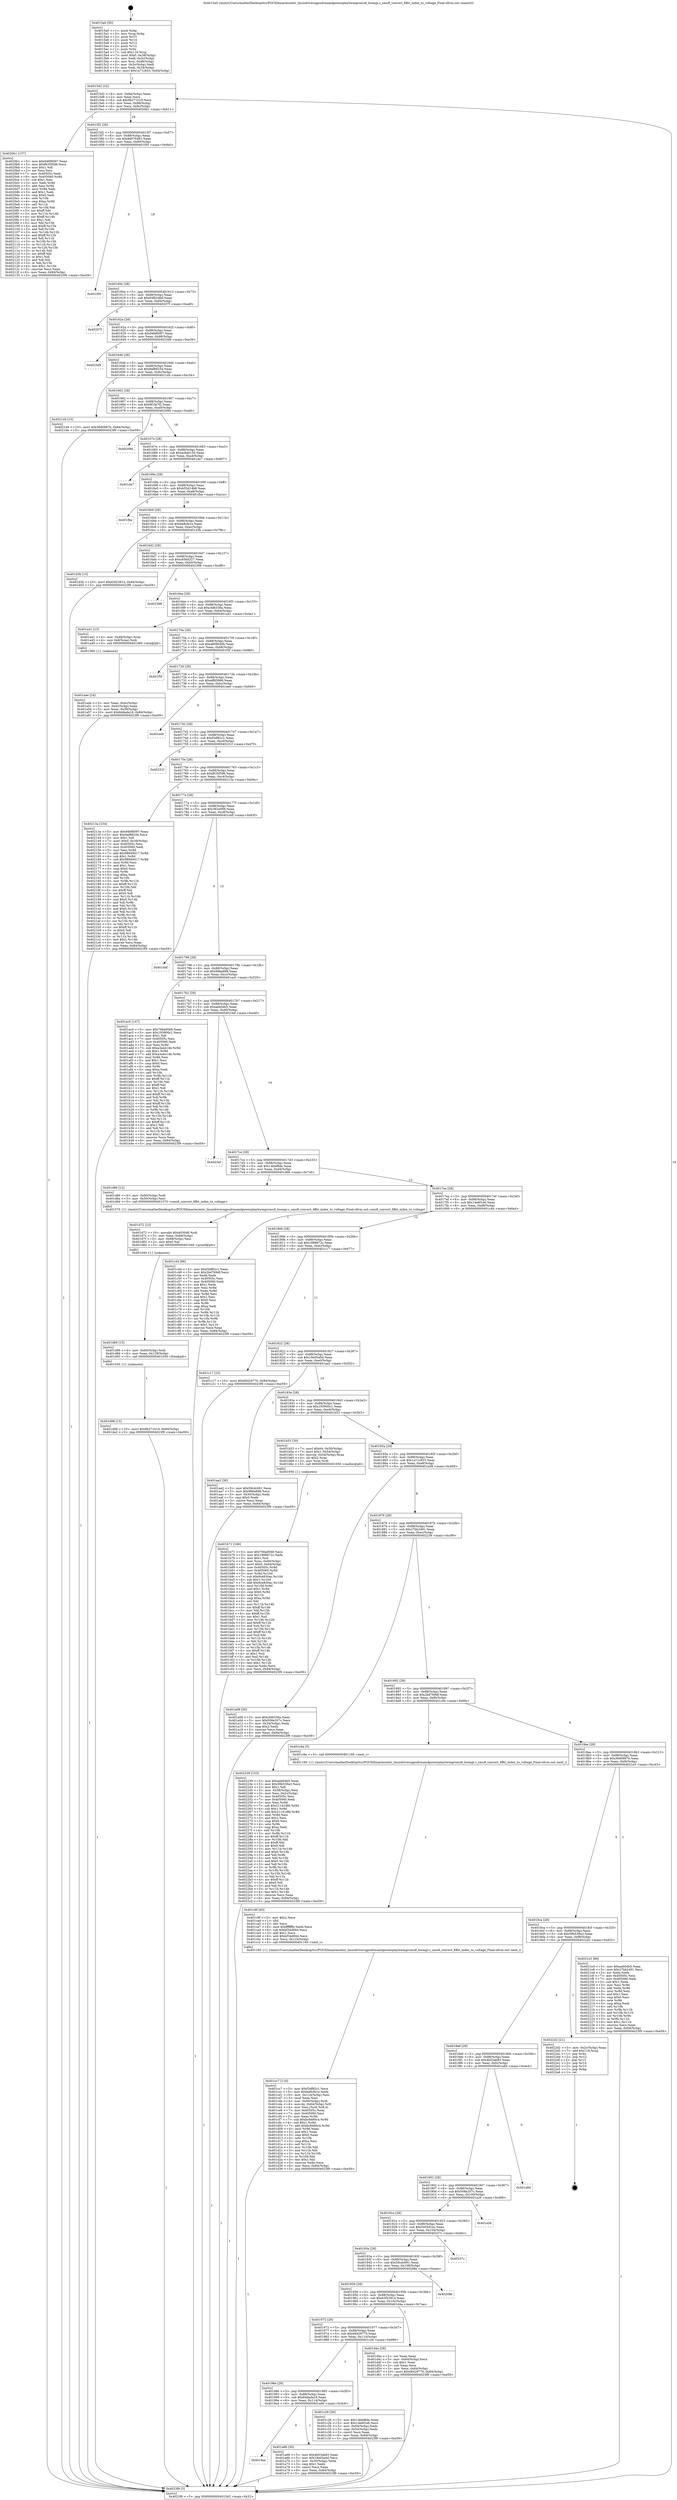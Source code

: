 digraph "0x4015a0" {
  label = "0x4015a0 (/mnt/c/Users/mathe/Desktop/tcc/POCII/binaries/extr_linuxdriversgpudrmamdpowerplayhwmgrsmu8_hwmgr.c_smu8_convert_8Bit_index_to_voltage_Final-ollvm.out::main(0))"
  labelloc = "t"
  node[shape=record]

  Entry [label="",width=0.3,height=0.3,shape=circle,fillcolor=black,style=filled]
  "0x4015d2" [label="{
     0x4015d2 [32]\l
     | [instrs]\l
     &nbsp;&nbsp;0x4015d2 \<+6\>: mov -0x84(%rbp),%eax\l
     &nbsp;&nbsp;0x4015d8 \<+2\>: mov %eax,%ecx\l
     &nbsp;&nbsp;0x4015da \<+6\>: sub $0x8b271b19,%ecx\l
     &nbsp;&nbsp;0x4015e0 \<+6\>: mov %eax,-0x88(%rbp)\l
     &nbsp;&nbsp;0x4015e6 \<+6\>: mov %ecx,-0x8c(%rbp)\l
     &nbsp;&nbsp;0x4015ec \<+6\>: je 00000000004020b1 \<main+0xb11\>\l
  }"]
  "0x4020b1" [label="{
     0x4020b1 [137]\l
     | [instrs]\l
     &nbsp;&nbsp;0x4020b1 \<+5\>: mov $0x946f6097,%eax\l
     &nbsp;&nbsp;0x4020b6 \<+5\>: mov $0xf635f596,%ecx\l
     &nbsp;&nbsp;0x4020bb \<+2\>: mov $0x1,%dl\l
     &nbsp;&nbsp;0x4020bd \<+2\>: xor %esi,%esi\l
     &nbsp;&nbsp;0x4020bf \<+7\>: mov 0x40505c,%edi\l
     &nbsp;&nbsp;0x4020c6 \<+8\>: mov 0x405060,%r8d\l
     &nbsp;&nbsp;0x4020ce \<+3\>: sub $0x1,%esi\l
     &nbsp;&nbsp;0x4020d1 \<+3\>: mov %edi,%r9d\l
     &nbsp;&nbsp;0x4020d4 \<+3\>: add %esi,%r9d\l
     &nbsp;&nbsp;0x4020d7 \<+4\>: imul %r9d,%edi\l
     &nbsp;&nbsp;0x4020db \<+3\>: and $0x1,%edi\l
     &nbsp;&nbsp;0x4020de \<+3\>: cmp $0x0,%edi\l
     &nbsp;&nbsp;0x4020e1 \<+4\>: sete %r10b\l
     &nbsp;&nbsp;0x4020e5 \<+4\>: cmp $0xa,%r8d\l
     &nbsp;&nbsp;0x4020e9 \<+4\>: setl %r11b\l
     &nbsp;&nbsp;0x4020ed \<+3\>: mov %r10b,%bl\l
     &nbsp;&nbsp;0x4020f0 \<+3\>: xor $0xff,%bl\l
     &nbsp;&nbsp;0x4020f3 \<+3\>: mov %r11b,%r14b\l
     &nbsp;&nbsp;0x4020f6 \<+4\>: xor $0xff,%r14b\l
     &nbsp;&nbsp;0x4020fa \<+3\>: xor $0x1,%dl\l
     &nbsp;&nbsp;0x4020fd \<+3\>: mov %bl,%r15b\l
     &nbsp;&nbsp;0x402100 \<+4\>: and $0xff,%r15b\l
     &nbsp;&nbsp;0x402104 \<+3\>: and %dl,%r10b\l
     &nbsp;&nbsp;0x402107 \<+3\>: mov %r14b,%r12b\l
     &nbsp;&nbsp;0x40210a \<+4\>: and $0xff,%r12b\l
     &nbsp;&nbsp;0x40210e \<+3\>: and %dl,%r11b\l
     &nbsp;&nbsp;0x402111 \<+3\>: or %r10b,%r15b\l
     &nbsp;&nbsp;0x402114 \<+3\>: or %r11b,%r12b\l
     &nbsp;&nbsp;0x402117 \<+3\>: xor %r12b,%r15b\l
     &nbsp;&nbsp;0x40211a \<+3\>: or %r14b,%bl\l
     &nbsp;&nbsp;0x40211d \<+3\>: xor $0xff,%bl\l
     &nbsp;&nbsp;0x402120 \<+3\>: or $0x1,%dl\l
     &nbsp;&nbsp;0x402123 \<+2\>: and %dl,%bl\l
     &nbsp;&nbsp;0x402125 \<+3\>: or %bl,%r15b\l
     &nbsp;&nbsp;0x402128 \<+4\>: test $0x1,%r15b\l
     &nbsp;&nbsp;0x40212c \<+3\>: cmovne %ecx,%eax\l
     &nbsp;&nbsp;0x40212f \<+6\>: mov %eax,-0x84(%rbp)\l
     &nbsp;&nbsp;0x402135 \<+5\>: jmp 00000000004023f9 \<main+0xe59\>\l
  }"]
  "0x4015f2" [label="{
     0x4015f2 [28]\l
     | [instrs]\l
     &nbsp;&nbsp;0x4015f2 \<+5\>: jmp 00000000004015f7 \<main+0x57\>\l
     &nbsp;&nbsp;0x4015f7 \<+6\>: mov -0x88(%rbp),%eax\l
     &nbsp;&nbsp;0x4015fd \<+5\>: sub $0x8d076481,%eax\l
     &nbsp;&nbsp;0x401602 \<+6\>: mov %eax,-0x90(%rbp)\l
     &nbsp;&nbsp;0x401608 \<+6\>: je 0000000000401f50 \<main+0x9b0\>\l
  }"]
  Exit [label="",width=0.3,height=0.3,shape=circle,fillcolor=black,style=filled,peripheries=2]
  "0x401f50" [label="{
     0x401f50\l
  }", style=dashed]
  "0x40160e" [label="{
     0x40160e [28]\l
     | [instrs]\l
     &nbsp;&nbsp;0x40160e \<+5\>: jmp 0000000000401613 \<main+0x73\>\l
     &nbsp;&nbsp;0x401613 \<+6\>: mov -0x88(%rbp),%eax\l
     &nbsp;&nbsp;0x401619 \<+5\>: sub $0x93fb2db8,%eax\l
     &nbsp;&nbsp;0x40161e \<+6\>: mov %eax,-0x94(%rbp)\l
     &nbsp;&nbsp;0x401624 \<+6\>: je 000000000040207f \<main+0xadf\>\l
  }"]
  "0x401d98" [label="{
     0x401d98 [15]\l
     | [instrs]\l
     &nbsp;&nbsp;0x401d98 \<+10\>: movl $0x8b271b19,-0x84(%rbp)\l
     &nbsp;&nbsp;0x401da2 \<+5\>: jmp 00000000004023f9 \<main+0xe59\>\l
  }"]
  "0x40207f" [label="{
     0x40207f\l
  }", style=dashed]
  "0x40162a" [label="{
     0x40162a [28]\l
     | [instrs]\l
     &nbsp;&nbsp;0x40162a \<+5\>: jmp 000000000040162f \<main+0x8f\>\l
     &nbsp;&nbsp;0x40162f \<+6\>: mov -0x88(%rbp),%eax\l
     &nbsp;&nbsp;0x401635 \<+5\>: sub $0x946f6097,%eax\l
     &nbsp;&nbsp;0x40163a \<+6\>: mov %eax,-0x98(%rbp)\l
     &nbsp;&nbsp;0x401640 \<+6\>: je 00000000004023d9 \<main+0xe39\>\l
  }"]
  "0x401d89" [label="{
     0x401d89 [15]\l
     | [instrs]\l
     &nbsp;&nbsp;0x401d89 \<+4\>: mov -0x60(%rbp),%rdi\l
     &nbsp;&nbsp;0x401d8d \<+6\>: mov %eax,-0x128(%rbp)\l
     &nbsp;&nbsp;0x401d93 \<+5\>: call 0000000000401030 \<free@plt\>\l
     | [calls]\l
     &nbsp;&nbsp;0x401030 \{1\} (unknown)\l
  }"]
  "0x4023d9" [label="{
     0x4023d9\l
  }", style=dashed]
  "0x401646" [label="{
     0x401646 [28]\l
     | [instrs]\l
     &nbsp;&nbsp;0x401646 \<+5\>: jmp 000000000040164b \<main+0xab\>\l
     &nbsp;&nbsp;0x40164b \<+6\>: mov -0x88(%rbp),%eax\l
     &nbsp;&nbsp;0x401651 \<+5\>: sub $0x9af88234,%eax\l
     &nbsp;&nbsp;0x401656 \<+6\>: mov %eax,-0x9c(%rbp)\l
     &nbsp;&nbsp;0x40165c \<+6\>: je 00000000004021d4 \<main+0xc34\>\l
  }"]
  "0x401d72" [label="{
     0x401d72 [23]\l
     | [instrs]\l
     &nbsp;&nbsp;0x401d72 \<+10\>: movabs $0x4030d6,%rdi\l
     &nbsp;&nbsp;0x401d7c \<+3\>: mov %eax,-0x68(%rbp)\l
     &nbsp;&nbsp;0x401d7f \<+3\>: mov -0x68(%rbp),%esi\l
     &nbsp;&nbsp;0x401d82 \<+2\>: mov $0x0,%al\l
     &nbsp;&nbsp;0x401d84 \<+5\>: call 0000000000401040 \<printf@plt\>\l
     | [calls]\l
     &nbsp;&nbsp;0x401040 \{1\} (unknown)\l
  }"]
  "0x4021d4" [label="{
     0x4021d4 [15]\l
     | [instrs]\l
     &nbsp;&nbsp;0x4021d4 \<+10\>: movl $0x36d0987b,-0x84(%rbp)\l
     &nbsp;&nbsp;0x4021de \<+5\>: jmp 00000000004023f9 \<main+0xe59\>\l
  }"]
  "0x401662" [label="{
     0x401662 [28]\l
     | [instrs]\l
     &nbsp;&nbsp;0x401662 \<+5\>: jmp 0000000000401667 \<main+0xc7\>\l
     &nbsp;&nbsp;0x401667 \<+6\>: mov -0x88(%rbp),%eax\l
     &nbsp;&nbsp;0x40166d \<+5\>: sub $0x9f1fa7f2,%eax\l
     &nbsp;&nbsp;0x401672 \<+6\>: mov %eax,-0xa0(%rbp)\l
     &nbsp;&nbsp;0x401678 \<+6\>: je 000000000040209d \<main+0xafd\>\l
  }"]
  "0x401cc7" [label="{
     0x401cc7 [116]\l
     | [instrs]\l
     &nbsp;&nbsp;0x401cc7 \<+5\>: mov $0xf3df82c1,%ecx\l
     &nbsp;&nbsp;0x401ccc \<+5\>: mov $0xbe8cfe1e,%edx\l
     &nbsp;&nbsp;0x401cd1 \<+6\>: mov -0x124(%rbp),%esi\l
     &nbsp;&nbsp;0x401cd7 \<+3\>: imul %eax,%esi\l
     &nbsp;&nbsp;0x401cda \<+4\>: mov -0x60(%rbp),%rdi\l
     &nbsp;&nbsp;0x401cde \<+4\>: movslq -0x64(%rbp),%r8\l
     &nbsp;&nbsp;0x401ce2 \<+4\>: mov %esi,(%rdi,%r8,4)\l
     &nbsp;&nbsp;0x401ce6 \<+7\>: mov 0x40505c,%eax\l
     &nbsp;&nbsp;0x401ced \<+7\>: mov 0x405060,%esi\l
     &nbsp;&nbsp;0x401cf4 \<+3\>: mov %eax,%r9d\l
     &nbsp;&nbsp;0x401cf7 \<+7\>: sub $0xbc8480c4,%r9d\l
     &nbsp;&nbsp;0x401cfe \<+4\>: sub $0x1,%r9d\l
     &nbsp;&nbsp;0x401d02 \<+7\>: add $0xbc8480c4,%r9d\l
     &nbsp;&nbsp;0x401d09 \<+4\>: imul %r9d,%eax\l
     &nbsp;&nbsp;0x401d0d \<+3\>: and $0x1,%eax\l
     &nbsp;&nbsp;0x401d10 \<+3\>: cmp $0x0,%eax\l
     &nbsp;&nbsp;0x401d13 \<+4\>: sete %r10b\l
     &nbsp;&nbsp;0x401d17 \<+3\>: cmp $0xa,%esi\l
     &nbsp;&nbsp;0x401d1a \<+4\>: setl %r11b\l
     &nbsp;&nbsp;0x401d1e \<+3\>: mov %r10b,%bl\l
     &nbsp;&nbsp;0x401d21 \<+3\>: and %r11b,%bl\l
     &nbsp;&nbsp;0x401d24 \<+3\>: xor %r11b,%r10b\l
     &nbsp;&nbsp;0x401d27 \<+3\>: or %r10b,%bl\l
     &nbsp;&nbsp;0x401d2a \<+3\>: test $0x1,%bl\l
     &nbsp;&nbsp;0x401d2d \<+3\>: cmovne %edx,%ecx\l
     &nbsp;&nbsp;0x401d30 \<+6\>: mov %ecx,-0x84(%rbp)\l
     &nbsp;&nbsp;0x401d36 \<+5\>: jmp 00000000004023f9 \<main+0xe59\>\l
  }"]
  "0x40209d" [label="{
     0x40209d\l
  }", style=dashed]
  "0x40167e" [label="{
     0x40167e [28]\l
     | [instrs]\l
     &nbsp;&nbsp;0x40167e \<+5\>: jmp 0000000000401683 \<main+0xe3\>\l
     &nbsp;&nbsp;0x401683 \<+6\>: mov -0x88(%rbp),%eax\l
     &nbsp;&nbsp;0x401689 \<+5\>: sub $0xac8a0150,%eax\l
     &nbsp;&nbsp;0x40168e \<+6\>: mov %eax,-0xa4(%rbp)\l
     &nbsp;&nbsp;0x401694 \<+6\>: je 0000000000401da7 \<main+0x807\>\l
  }"]
  "0x401c9f" [label="{
     0x401c9f [40]\l
     | [instrs]\l
     &nbsp;&nbsp;0x401c9f \<+5\>: mov $0x2,%ecx\l
     &nbsp;&nbsp;0x401ca4 \<+1\>: cltd\l
     &nbsp;&nbsp;0x401ca5 \<+2\>: idiv %ecx\l
     &nbsp;&nbsp;0x401ca7 \<+6\>: imul $0xfffffffe,%edx,%ecx\l
     &nbsp;&nbsp;0x401cad \<+6\>: sub $0xbf34d944,%ecx\l
     &nbsp;&nbsp;0x401cb3 \<+3\>: add $0x1,%ecx\l
     &nbsp;&nbsp;0x401cb6 \<+6\>: add $0xbf34d944,%ecx\l
     &nbsp;&nbsp;0x401cbc \<+6\>: mov %ecx,-0x124(%rbp)\l
     &nbsp;&nbsp;0x401cc2 \<+5\>: call 0000000000401160 \<next_i\>\l
     | [calls]\l
     &nbsp;&nbsp;0x401160 \{1\} (/mnt/c/Users/mathe/Desktop/tcc/POCII/binaries/extr_linuxdriversgpudrmamdpowerplayhwmgrsmu8_hwmgr.c_smu8_convert_8Bit_index_to_voltage_Final-ollvm.out::next_i)\l
  }"]
  "0x401da7" [label="{
     0x401da7\l
  }", style=dashed]
  "0x40169a" [label="{
     0x40169a [28]\l
     | [instrs]\l
     &nbsp;&nbsp;0x40169a \<+5\>: jmp 000000000040169f \<main+0xff\>\l
     &nbsp;&nbsp;0x40169f \<+6\>: mov -0x88(%rbp),%eax\l
     &nbsp;&nbsp;0x4016a5 \<+5\>: sub $0xb55d14b8,%eax\l
     &nbsp;&nbsp;0x4016aa \<+6\>: mov %eax,-0xa8(%rbp)\l
     &nbsp;&nbsp;0x4016b0 \<+6\>: je 0000000000401fba \<main+0xa1a\>\l
  }"]
  "0x401b71" [label="{
     0x401b71 [166]\l
     | [instrs]\l
     &nbsp;&nbsp;0x401b71 \<+5\>: mov $0x766a9568,%ecx\l
     &nbsp;&nbsp;0x401b76 \<+5\>: mov $0x1888872c,%edx\l
     &nbsp;&nbsp;0x401b7b \<+3\>: mov $0x1,%sil\l
     &nbsp;&nbsp;0x401b7e \<+4\>: mov %rax,-0x60(%rbp)\l
     &nbsp;&nbsp;0x401b82 \<+7\>: movl $0x0,-0x64(%rbp)\l
     &nbsp;&nbsp;0x401b89 \<+8\>: mov 0x40505c,%r8d\l
     &nbsp;&nbsp;0x401b91 \<+8\>: mov 0x405060,%r9d\l
     &nbsp;&nbsp;0x401b99 \<+3\>: mov %r8d,%r10d\l
     &nbsp;&nbsp;0x401b9c \<+7\>: sub $0x9ce830ac,%r10d\l
     &nbsp;&nbsp;0x401ba3 \<+4\>: sub $0x1,%r10d\l
     &nbsp;&nbsp;0x401ba7 \<+7\>: add $0x9ce830ac,%r10d\l
     &nbsp;&nbsp;0x401bae \<+4\>: imul %r10d,%r8d\l
     &nbsp;&nbsp;0x401bb2 \<+4\>: and $0x1,%r8d\l
     &nbsp;&nbsp;0x401bb6 \<+4\>: cmp $0x0,%r8d\l
     &nbsp;&nbsp;0x401bba \<+4\>: sete %r11b\l
     &nbsp;&nbsp;0x401bbe \<+4\>: cmp $0xa,%r9d\l
     &nbsp;&nbsp;0x401bc2 \<+3\>: setl %bl\l
     &nbsp;&nbsp;0x401bc5 \<+3\>: mov %r11b,%r14b\l
     &nbsp;&nbsp;0x401bc8 \<+4\>: xor $0xff,%r14b\l
     &nbsp;&nbsp;0x401bcc \<+3\>: mov %bl,%r15b\l
     &nbsp;&nbsp;0x401bcf \<+4\>: xor $0xff,%r15b\l
     &nbsp;&nbsp;0x401bd3 \<+4\>: xor $0x1,%sil\l
     &nbsp;&nbsp;0x401bd7 \<+3\>: mov %r14b,%r12b\l
     &nbsp;&nbsp;0x401bda \<+4\>: and $0xff,%r12b\l
     &nbsp;&nbsp;0x401bde \<+3\>: and %sil,%r11b\l
     &nbsp;&nbsp;0x401be1 \<+3\>: mov %r15b,%r13b\l
     &nbsp;&nbsp;0x401be4 \<+4\>: and $0xff,%r13b\l
     &nbsp;&nbsp;0x401be8 \<+3\>: and %sil,%bl\l
     &nbsp;&nbsp;0x401beb \<+3\>: or %r11b,%r12b\l
     &nbsp;&nbsp;0x401bee \<+3\>: or %bl,%r13b\l
     &nbsp;&nbsp;0x401bf1 \<+3\>: xor %r13b,%r12b\l
     &nbsp;&nbsp;0x401bf4 \<+3\>: or %r15b,%r14b\l
     &nbsp;&nbsp;0x401bf7 \<+4\>: xor $0xff,%r14b\l
     &nbsp;&nbsp;0x401bfb \<+4\>: or $0x1,%sil\l
     &nbsp;&nbsp;0x401bff \<+3\>: and %sil,%r14b\l
     &nbsp;&nbsp;0x401c02 \<+3\>: or %r14b,%r12b\l
     &nbsp;&nbsp;0x401c05 \<+4\>: test $0x1,%r12b\l
     &nbsp;&nbsp;0x401c09 \<+3\>: cmovne %edx,%ecx\l
     &nbsp;&nbsp;0x401c0c \<+6\>: mov %ecx,-0x84(%rbp)\l
     &nbsp;&nbsp;0x401c12 \<+5\>: jmp 00000000004023f9 \<main+0xe59\>\l
  }"]
  "0x401fba" [label="{
     0x401fba\l
  }", style=dashed]
  "0x4016b6" [label="{
     0x4016b6 [28]\l
     | [instrs]\l
     &nbsp;&nbsp;0x4016b6 \<+5\>: jmp 00000000004016bb \<main+0x11b\>\l
     &nbsp;&nbsp;0x4016bb \<+6\>: mov -0x88(%rbp),%eax\l
     &nbsp;&nbsp;0x4016c1 \<+5\>: sub $0xbe8cfe1e,%eax\l
     &nbsp;&nbsp;0x4016c6 \<+6\>: mov %eax,-0xac(%rbp)\l
     &nbsp;&nbsp;0x4016cc \<+6\>: je 0000000000401d3b \<main+0x79b\>\l
  }"]
  "0x4019aa" [label="{
     0x4019aa\l
  }", style=dashed]
  "0x401d3b" [label="{
     0x401d3b [15]\l
     | [instrs]\l
     &nbsp;&nbsp;0x401d3b \<+10\>: movl $0x63f23914,-0x84(%rbp)\l
     &nbsp;&nbsp;0x401d45 \<+5\>: jmp 00000000004023f9 \<main+0xe59\>\l
  }"]
  "0x4016d2" [label="{
     0x4016d2 [28]\l
     | [instrs]\l
     &nbsp;&nbsp;0x4016d2 \<+5\>: jmp 00000000004016d7 \<main+0x137\>\l
     &nbsp;&nbsp;0x4016d7 \<+6\>: mov -0x88(%rbp),%eax\l
     &nbsp;&nbsp;0x4016dd \<+5\>: sub $0xc656d327,%eax\l
     &nbsp;&nbsp;0x4016e2 \<+6\>: mov %eax,-0xb0(%rbp)\l
     &nbsp;&nbsp;0x4016e8 \<+6\>: je 0000000000402398 \<main+0xdf8\>\l
  }"]
  "0x401a66" [label="{
     0x401a66 [30]\l
     | [instrs]\l
     &nbsp;&nbsp;0x401a66 \<+5\>: mov $0x4b53ab83,%eax\l
     &nbsp;&nbsp;0x401a6b \<+5\>: mov $0x18e05a0d,%ecx\l
     &nbsp;&nbsp;0x401a70 \<+3\>: mov -0x30(%rbp),%edx\l
     &nbsp;&nbsp;0x401a73 \<+3\>: cmp $0x1,%edx\l
     &nbsp;&nbsp;0x401a76 \<+3\>: cmovl %ecx,%eax\l
     &nbsp;&nbsp;0x401a79 \<+6\>: mov %eax,-0x84(%rbp)\l
     &nbsp;&nbsp;0x401a7f \<+5\>: jmp 00000000004023f9 \<main+0xe59\>\l
  }"]
  "0x402398" [label="{
     0x402398\l
  }", style=dashed]
  "0x4016ee" [label="{
     0x4016ee [28]\l
     | [instrs]\l
     &nbsp;&nbsp;0x4016ee \<+5\>: jmp 00000000004016f3 \<main+0x153\>\l
     &nbsp;&nbsp;0x4016f3 \<+6\>: mov -0x88(%rbp),%eax\l
     &nbsp;&nbsp;0x4016f9 \<+5\>: sub $0xcfd6336a,%eax\l
     &nbsp;&nbsp;0x4016fe \<+6\>: mov %eax,-0xb4(%rbp)\l
     &nbsp;&nbsp;0x401704 \<+6\>: je 0000000000401a41 \<main+0x4a1\>\l
  }"]
  "0x40198e" [label="{
     0x40198e [28]\l
     | [instrs]\l
     &nbsp;&nbsp;0x40198e \<+5\>: jmp 0000000000401993 \<main+0x3f3\>\l
     &nbsp;&nbsp;0x401993 \<+6\>: mov -0x88(%rbp),%eax\l
     &nbsp;&nbsp;0x401999 \<+5\>: sub $0x6ddada18,%eax\l
     &nbsp;&nbsp;0x40199e \<+6\>: mov %eax,-0x114(%rbp)\l
     &nbsp;&nbsp;0x4019a4 \<+6\>: je 0000000000401a66 \<main+0x4c6\>\l
  }"]
  "0x401a41" [label="{
     0x401a41 [13]\l
     | [instrs]\l
     &nbsp;&nbsp;0x401a41 \<+4\>: mov -0x48(%rbp),%rax\l
     &nbsp;&nbsp;0x401a45 \<+4\>: mov 0x8(%rax),%rdi\l
     &nbsp;&nbsp;0x401a49 \<+5\>: call 0000000000401060 \<atoi@plt\>\l
     | [calls]\l
     &nbsp;&nbsp;0x401060 \{1\} (unknown)\l
  }"]
  "0x40170a" [label="{
     0x40170a [28]\l
     | [instrs]\l
     &nbsp;&nbsp;0x40170a \<+5\>: jmp 000000000040170f \<main+0x16f\>\l
     &nbsp;&nbsp;0x40170f \<+6\>: mov -0x88(%rbp),%eax\l
     &nbsp;&nbsp;0x401715 \<+5\>: sub $0xe609640b,%eax\l
     &nbsp;&nbsp;0x40171a \<+6\>: mov %eax,-0xb8(%rbp)\l
     &nbsp;&nbsp;0x401720 \<+6\>: je 0000000000401f5f \<main+0x9bf\>\l
  }"]
  "0x401c26" [label="{
     0x401c26 [30]\l
     | [instrs]\l
     &nbsp;&nbsp;0x401c26 \<+5\>: mov $0x14bbf8de,%eax\l
     &nbsp;&nbsp;0x401c2b \<+5\>: mov $0x14e6f1e6,%ecx\l
     &nbsp;&nbsp;0x401c30 \<+3\>: mov -0x64(%rbp),%edx\l
     &nbsp;&nbsp;0x401c33 \<+3\>: cmp -0x54(%rbp),%edx\l
     &nbsp;&nbsp;0x401c36 \<+3\>: cmovl %ecx,%eax\l
     &nbsp;&nbsp;0x401c39 \<+6\>: mov %eax,-0x84(%rbp)\l
     &nbsp;&nbsp;0x401c3f \<+5\>: jmp 00000000004023f9 \<main+0xe59\>\l
  }"]
  "0x401f5f" [label="{
     0x401f5f\l
  }", style=dashed]
  "0x401726" [label="{
     0x401726 [28]\l
     | [instrs]\l
     &nbsp;&nbsp;0x401726 \<+5\>: jmp 000000000040172b \<main+0x18b\>\l
     &nbsp;&nbsp;0x40172b \<+6\>: mov -0x88(%rbp),%eax\l
     &nbsp;&nbsp;0x401731 \<+5\>: sub $0xeffd5966,%eax\l
     &nbsp;&nbsp;0x401736 \<+6\>: mov %eax,-0xbc(%rbp)\l
     &nbsp;&nbsp;0x40173c \<+6\>: je 0000000000401ee0 \<main+0x940\>\l
  }"]
  "0x401972" [label="{
     0x401972 [28]\l
     | [instrs]\l
     &nbsp;&nbsp;0x401972 \<+5\>: jmp 0000000000401977 \<main+0x3d7\>\l
     &nbsp;&nbsp;0x401977 \<+6\>: mov -0x88(%rbp),%eax\l
     &nbsp;&nbsp;0x40197d \<+5\>: sub $0x68429770,%eax\l
     &nbsp;&nbsp;0x401982 \<+6\>: mov %eax,-0x110(%rbp)\l
     &nbsp;&nbsp;0x401988 \<+6\>: je 0000000000401c26 \<main+0x686\>\l
  }"]
  "0x401ee0" [label="{
     0x401ee0\l
  }", style=dashed]
  "0x401742" [label="{
     0x401742 [28]\l
     | [instrs]\l
     &nbsp;&nbsp;0x401742 \<+5\>: jmp 0000000000401747 \<main+0x1a7\>\l
     &nbsp;&nbsp;0x401747 \<+6\>: mov -0x88(%rbp),%eax\l
     &nbsp;&nbsp;0x40174d \<+5\>: sub $0xf3df82c1,%eax\l
     &nbsp;&nbsp;0x401752 \<+6\>: mov %eax,-0xc0(%rbp)\l
     &nbsp;&nbsp;0x401758 \<+6\>: je 000000000040231f \<main+0xd7f\>\l
  }"]
  "0x401d4a" [label="{
     0x401d4a [28]\l
     | [instrs]\l
     &nbsp;&nbsp;0x401d4a \<+2\>: xor %eax,%eax\l
     &nbsp;&nbsp;0x401d4c \<+3\>: mov -0x64(%rbp),%ecx\l
     &nbsp;&nbsp;0x401d4f \<+3\>: sub $0x1,%eax\l
     &nbsp;&nbsp;0x401d52 \<+2\>: sub %eax,%ecx\l
     &nbsp;&nbsp;0x401d54 \<+3\>: mov %ecx,-0x64(%rbp)\l
     &nbsp;&nbsp;0x401d57 \<+10\>: movl $0x68429770,-0x84(%rbp)\l
     &nbsp;&nbsp;0x401d61 \<+5\>: jmp 00000000004023f9 \<main+0xe59\>\l
  }"]
  "0x40231f" [label="{
     0x40231f\l
  }", style=dashed]
  "0x40175e" [label="{
     0x40175e [28]\l
     | [instrs]\l
     &nbsp;&nbsp;0x40175e \<+5\>: jmp 0000000000401763 \<main+0x1c3\>\l
     &nbsp;&nbsp;0x401763 \<+6\>: mov -0x88(%rbp),%eax\l
     &nbsp;&nbsp;0x401769 \<+5\>: sub $0xf635f596,%eax\l
     &nbsp;&nbsp;0x40176e \<+6\>: mov %eax,-0xc4(%rbp)\l
     &nbsp;&nbsp;0x401774 \<+6\>: je 000000000040213a \<main+0xb9a\>\l
  }"]
  "0x401956" [label="{
     0x401956 [28]\l
     | [instrs]\l
     &nbsp;&nbsp;0x401956 \<+5\>: jmp 000000000040195b \<main+0x3bb\>\l
     &nbsp;&nbsp;0x40195b \<+6\>: mov -0x88(%rbp),%eax\l
     &nbsp;&nbsp;0x401961 \<+5\>: sub $0x63f23914,%eax\l
     &nbsp;&nbsp;0x401966 \<+6\>: mov %eax,-0x10c(%rbp)\l
     &nbsp;&nbsp;0x40196c \<+6\>: je 0000000000401d4a \<main+0x7aa\>\l
  }"]
  "0x40213a" [label="{
     0x40213a [154]\l
     | [instrs]\l
     &nbsp;&nbsp;0x40213a \<+5\>: mov $0x946f6097,%eax\l
     &nbsp;&nbsp;0x40213f \<+5\>: mov $0x9af88234,%ecx\l
     &nbsp;&nbsp;0x402144 \<+2\>: mov $0x1,%dl\l
     &nbsp;&nbsp;0x402146 \<+7\>: movl $0x0,-0x38(%rbp)\l
     &nbsp;&nbsp;0x40214d \<+7\>: mov 0x40505c,%esi\l
     &nbsp;&nbsp;0x402154 \<+7\>: mov 0x405060,%edi\l
     &nbsp;&nbsp;0x40215b \<+3\>: mov %esi,%r8d\l
     &nbsp;&nbsp;0x40215e \<+7\>: add $0x98949417,%r8d\l
     &nbsp;&nbsp;0x402165 \<+4\>: sub $0x1,%r8d\l
     &nbsp;&nbsp;0x402169 \<+7\>: sub $0x98949417,%r8d\l
     &nbsp;&nbsp;0x402170 \<+4\>: imul %r8d,%esi\l
     &nbsp;&nbsp;0x402174 \<+3\>: and $0x1,%esi\l
     &nbsp;&nbsp;0x402177 \<+3\>: cmp $0x0,%esi\l
     &nbsp;&nbsp;0x40217a \<+4\>: sete %r9b\l
     &nbsp;&nbsp;0x40217e \<+3\>: cmp $0xa,%edi\l
     &nbsp;&nbsp;0x402181 \<+4\>: setl %r10b\l
     &nbsp;&nbsp;0x402185 \<+3\>: mov %r9b,%r11b\l
     &nbsp;&nbsp;0x402188 \<+4\>: xor $0xff,%r11b\l
     &nbsp;&nbsp;0x40218c \<+3\>: mov %r10b,%bl\l
     &nbsp;&nbsp;0x40218f \<+3\>: xor $0xff,%bl\l
     &nbsp;&nbsp;0x402192 \<+3\>: xor $0x0,%dl\l
     &nbsp;&nbsp;0x402195 \<+3\>: mov %r11b,%r14b\l
     &nbsp;&nbsp;0x402198 \<+4\>: and $0x0,%r14b\l
     &nbsp;&nbsp;0x40219c \<+3\>: and %dl,%r9b\l
     &nbsp;&nbsp;0x40219f \<+3\>: mov %bl,%r15b\l
     &nbsp;&nbsp;0x4021a2 \<+4\>: and $0x0,%r15b\l
     &nbsp;&nbsp;0x4021a6 \<+3\>: and %dl,%r10b\l
     &nbsp;&nbsp;0x4021a9 \<+3\>: or %r9b,%r14b\l
     &nbsp;&nbsp;0x4021ac \<+3\>: or %r10b,%r15b\l
     &nbsp;&nbsp;0x4021af \<+3\>: xor %r15b,%r14b\l
     &nbsp;&nbsp;0x4021b2 \<+3\>: or %bl,%r11b\l
     &nbsp;&nbsp;0x4021b5 \<+4\>: xor $0xff,%r11b\l
     &nbsp;&nbsp;0x4021b9 \<+3\>: or $0x0,%dl\l
     &nbsp;&nbsp;0x4021bc \<+3\>: and %dl,%r11b\l
     &nbsp;&nbsp;0x4021bf \<+3\>: or %r11b,%r14b\l
     &nbsp;&nbsp;0x4021c2 \<+4\>: test $0x1,%r14b\l
     &nbsp;&nbsp;0x4021c6 \<+3\>: cmovne %ecx,%eax\l
     &nbsp;&nbsp;0x4021c9 \<+6\>: mov %eax,-0x84(%rbp)\l
     &nbsp;&nbsp;0x4021cf \<+5\>: jmp 00000000004023f9 \<main+0xe59\>\l
  }"]
  "0x40177a" [label="{
     0x40177a [28]\l
     | [instrs]\l
     &nbsp;&nbsp;0x40177a \<+5\>: jmp 000000000040177f \<main+0x1df\>\l
     &nbsp;&nbsp;0x40177f \<+6\>: mov -0x88(%rbp),%eax\l
     &nbsp;&nbsp;0x401785 \<+5\>: sub $0x392e098,%eax\l
     &nbsp;&nbsp;0x40178a \<+6\>: mov %eax,-0xc8(%rbp)\l
     &nbsp;&nbsp;0x401790 \<+6\>: je 0000000000401ddf \<main+0x83f\>\l
  }"]
  "0x40208e" [label="{
     0x40208e\l
  }", style=dashed]
  "0x401ddf" [label="{
     0x401ddf\l
  }", style=dashed]
  "0x401796" [label="{
     0x401796 [28]\l
     | [instrs]\l
     &nbsp;&nbsp;0x401796 \<+5\>: jmp 000000000040179b \<main+0x1fb\>\l
     &nbsp;&nbsp;0x40179b \<+6\>: mov -0x88(%rbp),%eax\l
     &nbsp;&nbsp;0x4017a1 \<+5\>: sub $0x986a888,%eax\l
     &nbsp;&nbsp;0x4017a6 \<+6\>: mov %eax,-0xcc(%rbp)\l
     &nbsp;&nbsp;0x4017ac \<+6\>: je 0000000000401ac0 \<main+0x520\>\l
  }"]
  "0x40193a" [label="{
     0x40193a [28]\l
     | [instrs]\l
     &nbsp;&nbsp;0x40193a \<+5\>: jmp 000000000040193f \<main+0x39f\>\l
     &nbsp;&nbsp;0x40193f \<+6\>: mov -0x88(%rbp),%eax\l
     &nbsp;&nbsp;0x401945 \<+5\>: sub $0x59cdc691,%eax\l
     &nbsp;&nbsp;0x40194a \<+6\>: mov %eax,-0x108(%rbp)\l
     &nbsp;&nbsp;0x401950 \<+6\>: je 000000000040208e \<main+0xaee\>\l
  }"]
  "0x401ac0" [label="{
     0x401ac0 [147]\l
     | [instrs]\l
     &nbsp;&nbsp;0x401ac0 \<+5\>: mov $0x766a9568,%eax\l
     &nbsp;&nbsp;0x401ac5 \<+5\>: mov $0x193900c1,%ecx\l
     &nbsp;&nbsp;0x401aca \<+2\>: mov $0x1,%dl\l
     &nbsp;&nbsp;0x401acc \<+7\>: mov 0x40505c,%esi\l
     &nbsp;&nbsp;0x401ad3 \<+7\>: mov 0x405060,%edi\l
     &nbsp;&nbsp;0x401ada \<+3\>: mov %esi,%r8d\l
     &nbsp;&nbsp;0x401add \<+7\>: sub $0xa3a4e14b,%r8d\l
     &nbsp;&nbsp;0x401ae4 \<+4\>: sub $0x1,%r8d\l
     &nbsp;&nbsp;0x401ae8 \<+7\>: add $0xa3a4e14b,%r8d\l
     &nbsp;&nbsp;0x401aef \<+4\>: imul %r8d,%esi\l
     &nbsp;&nbsp;0x401af3 \<+3\>: and $0x1,%esi\l
     &nbsp;&nbsp;0x401af6 \<+3\>: cmp $0x0,%esi\l
     &nbsp;&nbsp;0x401af9 \<+4\>: sete %r9b\l
     &nbsp;&nbsp;0x401afd \<+3\>: cmp $0xa,%edi\l
     &nbsp;&nbsp;0x401b00 \<+4\>: setl %r10b\l
     &nbsp;&nbsp;0x401b04 \<+3\>: mov %r9b,%r11b\l
     &nbsp;&nbsp;0x401b07 \<+4\>: xor $0xff,%r11b\l
     &nbsp;&nbsp;0x401b0b \<+3\>: mov %r10b,%bl\l
     &nbsp;&nbsp;0x401b0e \<+3\>: xor $0xff,%bl\l
     &nbsp;&nbsp;0x401b11 \<+3\>: xor $0x1,%dl\l
     &nbsp;&nbsp;0x401b14 \<+3\>: mov %r11b,%r14b\l
     &nbsp;&nbsp;0x401b17 \<+4\>: and $0xff,%r14b\l
     &nbsp;&nbsp;0x401b1b \<+3\>: and %dl,%r9b\l
     &nbsp;&nbsp;0x401b1e \<+3\>: mov %bl,%r15b\l
     &nbsp;&nbsp;0x401b21 \<+4\>: and $0xff,%r15b\l
     &nbsp;&nbsp;0x401b25 \<+3\>: and %dl,%r10b\l
     &nbsp;&nbsp;0x401b28 \<+3\>: or %r9b,%r14b\l
     &nbsp;&nbsp;0x401b2b \<+3\>: or %r10b,%r15b\l
     &nbsp;&nbsp;0x401b2e \<+3\>: xor %r15b,%r14b\l
     &nbsp;&nbsp;0x401b31 \<+3\>: or %bl,%r11b\l
     &nbsp;&nbsp;0x401b34 \<+4\>: xor $0xff,%r11b\l
     &nbsp;&nbsp;0x401b38 \<+3\>: or $0x1,%dl\l
     &nbsp;&nbsp;0x401b3b \<+3\>: and %dl,%r11b\l
     &nbsp;&nbsp;0x401b3e \<+3\>: or %r11b,%r14b\l
     &nbsp;&nbsp;0x401b41 \<+4\>: test $0x1,%r14b\l
     &nbsp;&nbsp;0x401b45 \<+3\>: cmovne %ecx,%eax\l
     &nbsp;&nbsp;0x401b48 \<+6\>: mov %eax,-0x84(%rbp)\l
     &nbsp;&nbsp;0x401b4e \<+5\>: jmp 00000000004023f9 \<main+0xe59\>\l
  }"]
  "0x4017b2" [label="{
     0x4017b2 [28]\l
     | [instrs]\l
     &nbsp;&nbsp;0x4017b2 \<+5\>: jmp 00000000004017b7 \<main+0x217\>\l
     &nbsp;&nbsp;0x4017b7 \<+6\>: mov -0x88(%rbp),%eax\l
     &nbsp;&nbsp;0x4017bd \<+5\>: sub $0xaeb04b5,%eax\l
     &nbsp;&nbsp;0x4017c2 \<+6\>: mov %eax,-0xd0(%rbp)\l
     &nbsp;&nbsp;0x4017c8 \<+6\>: je 00000000004023ef \<main+0xe4f\>\l
  }"]
  "0x40237c" [label="{
     0x40237c\l
  }", style=dashed]
  "0x4023ef" [label="{
     0x4023ef\l
  }", style=dashed]
  "0x4017ce" [label="{
     0x4017ce [28]\l
     | [instrs]\l
     &nbsp;&nbsp;0x4017ce \<+5\>: jmp 00000000004017d3 \<main+0x233\>\l
     &nbsp;&nbsp;0x4017d3 \<+6\>: mov -0x88(%rbp),%eax\l
     &nbsp;&nbsp;0x4017d9 \<+5\>: sub $0x14bbf8de,%eax\l
     &nbsp;&nbsp;0x4017de \<+6\>: mov %eax,-0xd4(%rbp)\l
     &nbsp;&nbsp;0x4017e4 \<+6\>: je 0000000000401d66 \<main+0x7c6\>\l
  }"]
  "0x40191e" [label="{
     0x40191e [28]\l
     | [instrs]\l
     &nbsp;&nbsp;0x40191e \<+5\>: jmp 0000000000401923 \<main+0x383\>\l
     &nbsp;&nbsp;0x401923 \<+6\>: mov -0x88(%rbp),%eax\l
     &nbsp;&nbsp;0x401929 \<+5\>: sub $0x5405d1ec,%eax\l
     &nbsp;&nbsp;0x40192e \<+6\>: mov %eax,-0x104(%rbp)\l
     &nbsp;&nbsp;0x401934 \<+6\>: je 000000000040237c \<main+0xddc\>\l
  }"]
  "0x401d66" [label="{
     0x401d66 [12]\l
     | [instrs]\l
     &nbsp;&nbsp;0x401d66 \<+4\>: mov -0x60(%rbp),%rdi\l
     &nbsp;&nbsp;0x401d6a \<+3\>: mov -0x50(%rbp),%esi\l
     &nbsp;&nbsp;0x401d6d \<+5\>: call 0000000000401570 \<smu8_convert_8Bit_index_to_voltage\>\l
     | [calls]\l
     &nbsp;&nbsp;0x401570 \{1\} (/mnt/c/Users/mathe/Desktop/tcc/POCII/binaries/extr_linuxdriversgpudrmamdpowerplayhwmgrsmu8_hwmgr.c_smu8_convert_8Bit_index_to_voltage_Final-ollvm.out::smu8_convert_8Bit_index_to_voltage)\l
  }"]
  "0x4017ea" [label="{
     0x4017ea [28]\l
     | [instrs]\l
     &nbsp;&nbsp;0x4017ea \<+5\>: jmp 00000000004017ef \<main+0x24f\>\l
     &nbsp;&nbsp;0x4017ef \<+6\>: mov -0x88(%rbp),%eax\l
     &nbsp;&nbsp;0x4017f5 \<+5\>: sub $0x14e6f1e6,%eax\l
     &nbsp;&nbsp;0x4017fa \<+6\>: mov %eax,-0xd8(%rbp)\l
     &nbsp;&nbsp;0x401800 \<+6\>: je 0000000000401c44 \<main+0x6a4\>\l
  }"]
  "0x401a26" [label="{
     0x401a26\l
  }", style=dashed]
  "0x401c44" [label="{
     0x401c44 [86]\l
     | [instrs]\l
     &nbsp;&nbsp;0x401c44 \<+5\>: mov $0xf3df82c1,%eax\l
     &nbsp;&nbsp;0x401c49 \<+5\>: mov $0x2bd769df,%ecx\l
     &nbsp;&nbsp;0x401c4e \<+2\>: xor %edx,%edx\l
     &nbsp;&nbsp;0x401c50 \<+7\>: mov 0x40505c,%esi\l
     &nbsp;&nbsp;0x401c57 \<+7\>: mov 0x405060,%edi\l
     &nbsp;&nbsp;0x401c5e \<+3\>: sub $0x1,%edx\l
     &nbsp;&nbsp;0x401c61 \<+3\>: mov %esi,%r8d\l
     &nbsp;&nbsp;0x401c64 \<+3\>: add %edx,%r8d\l
     &nbsp;&nbsp;0x401c67 \<+4\>: imul %r8d,%esi\l
     &nbsp;&nbsp;0x401c6b \<+3\>: and $0x1,%esi\l
     &nbsp;&nbsp;0x401c6e \<+3\>: cmp $0x0,%esi\l
     &nbsp;&nbsp;0x401c71 \<+4\>: sete %r9b\l
     &nbsp;&nbsp;0x401c75 \<+3\>: cmp $0xa,%edi\l
     &nbsp;&nbsp;0x401c78 \<+4\>: setl %r10b\l
     &nbsp;&nbsp;0x401c7c \<+3\>: mov %r9b,%r11b\l
     &nbsp;&nbsp;0x401c7f \<+3\>: and %r10b,%r11b\l
     &nbsp;&nbsp;0x401c82 \<+3\>: xor %r10b,%r9b\l
     &nbsp;&nbsp;0x401c85 \<+3\>: or %r9b,%r11b\l
     &nbsp;&nbsp;0x401c88 \<+4\>: test $0x1,%r11b\l
     &nbsp;&nbsp;0x401c8c \<+3\>: cmovne %ecx,%eax\l
     &nbsp;&nbsp;0x401c8f \<+6\>: mov %eax,-0x84(%rbp)\l
     &nbsp;&nbsp;0x401c95 \<+5\>: jmp 00000000004023f9 \<main+0xe59\>\l
  }"]
  "0x401806" [label="{
     0x401806 [28]\l
     | [instrs]\l
     &nbsp;&nbsp;0x401806 \<+5\>: jmp 000000000040180b \<main+0x26b\>\l
     &nbsp;&nbsp;0x40180b \<+6\>: mov -0x88(%rbp),%eax\l
     &nbsp;&nbsp;0x401811 \<+5\>: sub $0x1888872c,%eax\l
     &nbsp;&nbsp;0x401816 \<+6\>: mov %eax,-0xdc(%rbp)\l
     &nbsp;&nbsp;0x40181c \<+6\>: je 0000000000401c17 \<main+0x677\>\l
  }"]
  "0x401902" [label="{
     0x401902 [28]\l
     | [instrs]\l
     &nbsp;&nbsp;0x401902 \<+5\>: jmp 0000000000401907 \<main+0x367\>\l
     &nbsp;&nbsp;0x401907 \<+6\>: mov -0x88(%rbp),%eax\l
     &nbsp;&nbsp;0x40190d \<+5\>: sub $0x508e207c,%eax\l
     &nbsp;&nbsp;0x401912 \<+6\>: mov %eax,-0x100(%rbp)\l
     &nbsp;&nbsp;0x401918 \<+6\>: je 0000000000401a26 \<main+0x486\>\l
  }"]
  "0x401c17" [label="{
     0x401c17 [15]\l
     | [instrs]\l
     &nbsp;&nbsp;0x401c17 \<+10\>: movl $0x68429770,-0x84(%rbp)\l
     &nbsp;&nbsp;0x401c21 \<+5\>: jmp 00000000004023f9 \<main+0xe59\>\l
  }"]
  "0x401822" [label="{
     0x401822 [28]\l
     | [instrs]\l
     &nbsp;&nbsp;0x401822 \<+5\>: jmp 0000000000401827 \<main+0x287\>\l
     &nbsp;&nbsp;0x401827 \<+6\>: mov -0x88(%rbp),%eax\l
     &nbsp;&nbsp;0x40182d \<+5\>: sub $0x18e05a0d,%eax\l
     &nbsp;&nbsp;0x401832 \<+6\>: mov %eax,-0xe0(%rbp)\l
     &nbsp;&nbsp;0x401838 \<+6\>: je 0000000000401aa2 \<main+0x502\>\l
  }"]
  "0x401a84" [label="{
     0x401a84\l
  }", style=dashed]
  "0x401aa2" [label="{
     0x401aa2 [30]\l
     | [instrs]\l
     &nbsp;&nbsp;0x401aa2 \<+5\>: mov $0x59cdc691,%eax\l
     &nbsp;&nbsp;0x401aa7 \<+5\>: mov $0x986a888,%ecx\l
     &nbsp;&nbsp;0x401aac \<+3\>: mov -0x30(%rbp),%edx\l
     &nbsp;&nbsp;0x401aaf \<+3\>: cmp $0x0,%edx\l
     &nbsp;&nbsp;0x401ab2 \<+3\>: cmove %ecx,%eax\l
     &nbsp;&nbsp;0x401ab5 \<+6\>: mov %eax,-0x84(%rbp)\l
     &nbsp;&nbsp;0x401abb \<+5\>: jmp 00000000004023f9 \<main+0xe59\>\l
  }"]
  "0x40183e" [label="{
     0x40183e [28]\l
     | [instrs]\l
     &nbsp;&nbsp;0x40183e \<+5\>: jmp 0000000000401843 \<main+0x2a3\>\l
     &nbsp;&nbsp;0x401843 \<+6\>: mov -0x88(%rbp),%eax\l
     &nbsp;&nbsp;0x401849 \<+5\>: sub $0x193900c1,%eax\l
     &nbsp;&nbsp;0x40184e \<+6\>: mov %eax,-0xe4(%rbp)\l
     &nbsp;&nbsp;0x401854 \<+6\>: je 0000000000401b53 \<main+0x5b3\>\l
  }"]
  "0x4018e6" [label="{
     0x4018e6 [28]\l
     | [instrs]\l
     &nbsp;&nbsp;0x4018e6 \<+5\>: jmp 00000000004018eb \<main+0x34b\>\l
     &nbsp;&nbsp;0x4018eb \<+6\>: mov -0x88(%rbp),%eax\l
     &nbsp;&nbsp;0x4018f1 \<+5\>: sub $0x4b53ab83,%eax\l
     &nbsp;&nbsp;0x4018f6 \<+6\>: mov %eax,-0xfc(%rbp)\l
     &nbsp;&nbsp;0x4018fc \<+6\>: je 0000000000401a84 \<main+0x4e4\>\l
  }"]
  "0x401b53" [label="{
     0x401b53 [30]\l
     | [instrs]\l
     &nbsp;&nbsp;0x401b53 \<+7\>: movl $0x64,-0x50(%rbp)\l
     &nbsp;&nbsp;0x401b5a \<+7\>: movl $0x1,-0x54(%rbp)\l
     &nbsp;&nbsp;0x401b61 \<+4\>: movslq -0x54(%rbp),%rax\l
     &nbsp;&nbsp;0x401b65 \<+4\>: shl $0x2,%rax\l
     &nbsp;&nbsp;0x401b69 \<+3\>: mov %rax,%rdi\l
     &nbsp;&nbsp;0x401b6c \<+5\>: call 0000000000401050 \<malloc@plt\>\l
     | [calls]\l
     &nbsp;&nbsp;0x401050 \{1\} (unknown)\l
  }"]
  "0x40185a" [label="{
     0x40185a [28]\l
     | [instrs]\l
     &nbsp;&nbsp;0x40185a \<+5\>: jmp 000000000040185f \<main+0x2bf\>\l
     &nbsp;&nbsp;0x40185f \<+6\>: mov -0x88(%rbp),%eax\l
     &nbsp;&nbsp;0x401865 \<+5\>: sub $0x1a71c833,%eax\l
     &nbsp;&nbsp;0x40186a \<+6\>: mov %eax,-0xe8(%rbp)\l
     &nbsp;&nbsp;0x401870 \<+6\>: je 0000000000401a08 \<main+0x468\>\l
  }"]
  "0x4022d2" [label="{
     0x4022d2 [21]\l
     | [instrs]\l
     &nbsp;&nbsp;0x4022d2 \<+3\>: mov -0x2c(%rbp),%eax\l
     &nbsp;&nbsp;0x4022d5 \<+7\>: add $0x118,%rsp\l
     &nbsp;&nbsp;0x4022dc \<+1\>: pop %rbx\l
     &nbsp;&nbsp;0x4022dd \<+2\>: pop %r12\l
     &nbsp;&nbsp;0x4022df \<+2\>: pop %r13\l
     &nbsp;&nbsp;0x4022e1 \<+2\>: pop %r14\l
     &nbsp;&nbsp;0x4022e3 \<+2\>: pop %r15\l
     &nbsp;&nbsp;0x4022e5 \<+1\>: pop %rbp\l
     &nbsp;&nbsp;0x4022e6 \<+1\>: ret\l
  }"]
  "0x401a08" [label="{
     0x401a08 [30]\l
     | [instrs]\l
     &nbsp;&nbsp;0x401a08 \<+5\>: mov $0xcfd6336a,%eax\l
     &nbsp;&nbsp;0x401a0d \<+5\>: mov $0x508e207c,%ecx\l
     &nbsp;&nbsp;0x401a12 \<+3\>: mov -0x34(%rbp),%edx\l
     &nbsp;&nbsp;0x401a15 \<+3\>: cmp $0x2,%edx\l
     &nbsp;&nbsp;0x401a18 \<+3\>: cmovne %ecx,%eax\l
     &nbsp;&nbsp;0x401a1b \<+6\>: mov %eax,-0x84(%rbp)\l
     &nbsp;&nbsp;0x401a21 \<+5\>: jmp 00000000004023f9 \<main+0xe59\>\l
  }"]
  "0x401876" [label="{
     0x401876 [28]\l
     | [instrs]\l
     &nbsp;&nbsp;0x401876 \<+5\>: jmp 000000000040187b \<main+0x2db\>\l
     &nbsp;&nbsp;0x40187b \<+6\>: mov -0x88(%rbp),%eax\l
     &nbsp;&nbsp;0x401881 \<+5\>: sub $0x27bb2491,%eax\l
     &nbsp;&nbsp;0x401886 \<+6\>: mov %eax,-0xec(%rbp)\l
     &nbsp;&nbsp;0x40188c \<+6\>: je 0000000000402239 \<main+0xc99\>\l
  }"]
  "0x4023f9" [label="{
     0x4023f9 [5]\l
     | [instrs]\l
     &nbsp;&nbsp;0x4023f9 \<+5\>: jmp 00000000004015d2 \<main+0x32\>\l
  }"]
  "0x4015a0" [label="{
     0x4015a0 [50]\l
     | [instrs]\l
     &nbsp;&nbsp;0x4015a0 \<+1\>: push %rbp\l
     &nbsp;&nbsp;0x4015a1 \<+3\>: mov %rsp,%rbp\l
     &nbsp;&nbsp;0x4015a4 \<+2\>: push %r15\l
     &nbsp;&nbsp;0x4015a6 \<+2\>: push %r14\l
     &nbsp;&nbsp;0x4015a8 \<+2\>: push %r13\l
     &nbsp;&nbsp;0x4015aa \<+2\>: push %r12\l
     &nbsp;&nbsp;0x4015ac \<+1\>: push %rbx\l
     &nbsp;&nbsp;0x4015ad \<+7\>: sub $0x118,%rsp\l
     &nbsp;&nbsp;0x4015b4 \<+7\>: movl $0x0,-0x38(%rbp)\l
     &nbsp;&nbsp;0x4015bb \<+3\>: mov %edi,-0x3c(%rbp)\l
     &nbsp;&nbsp;0x4015be \<+4\>: mov %rsi,-0x48(%rbp)\l
     &nbsp;&nbsp;0x4015c2 \<+3\>: mov -0x3c(%rbp),%edi\l
     &nbsp;&nbsp;0x4015c5 \<+3\>: mov %edi,-0x34(%rbp)\l
     &nbsp;&nbsp;0x4015c8 \<+10\>: movl $0x1a71c833,-0x84(%rbp)\l
  }"]
  "0x401a4e" [label="{
     0x401a4e [24]\l
     | [instrs]\l
     &nbsp;&nbsp;0x401a4e \<+3\>: mov %eax,-0x4c(%rbp)\l
     &nbsp;&nbsp;0x401a51 \<+3\>: mov -0x4c(%rbp),%eax\l
     &nbsp;&nbsp;0x401a54 \<+3\>: mov %eax,-0x30(%rbp)\l
     &nbsp;&nbsp;0x401a57 \<+10\>: movl $0x6ddada18,-0x84(%rbp)\l
     &nbsp;&nbsp;0x401a61 \<+5\>: jmp 00000000004023f9 \<main+0xe59\>\l
  }"]
  "0x4018ca" [label="{
     0x4018ca [28]\l
     | [instrs]\l
     &nbsp;&nbsp;0x4018ca \<+5\>: jmp 00000000004018cf \<main+0x32f\>\l
     &nbsp;&nbsp;0x4018cf \<+6\>: mov -0x88(%rbp),%eax\l
     &nbsp;&nbsp;0x4018d5 \<+5\>: sub $0x39b539a3,%eax\l
     &nbsp;&nbsp;0x4018da \<+6\>: mov %eax,-0xf8(%rbp)\l
     &nbsp;&nbsp;0x4018e0 \<+6\>: je 00000000004022d2 \<main+0xd32\>\l
  }"]
  "0x402239" [label="{
     0x402239 [153]\l
     | [instrs]\l
     &nbsp;&nbsp;0x402239 \<+5\>: mov $0xaeb04b5,%eax\l
     &nbsp;&nbsp;0x40223e \<+5\>: mov $0x39b539a3,%ecx\l
     &nbsp;&nbsp;0x402243 \<+2\>: mov $0x1,%dl\l
     &nbsp;&nbsp;0x402245 \<+3\>: mov -0x38(%rbp),%esi\l
     &nbsp;&nbsp;0x402248 \<+3\>: mov %esi,-0x2c(%rbp)\l
     &nbsp;&nbsp;0x40224b \<+7\>: mov 0x40505c,%esi\l
     &nbsp;&nbsp;0x402252 \<+7\>: mov 0x405060,%edi\l
     &nbsp;&nbsp;0x402259 \<+3\>: mov %esi,%r8d\l
     &nbsp;&nbsp;0x40225c \<+7\>: sub $0x21141dfd,%r8d\l
     &nbsp;&nbsp;0x402263 \<+4\>: sub $0x1,%r8d\l
     &nbsp;&nbsp;0x402267 \<+7\>: add $0x21141dfd,%r8d\l
     &nbsp;&nbsp;0x40226e \<+4\>: imul %r8d,%esi\l
     &nbsp;&nbsp;0x402272 \<+3\>: and $0x1,%esi\l
     &nbsp;&nbsp;0x402275 \<+3\>: cmp $0x0,%esi\l
     &nbsp;&nbsp;0x402278 \<+4\>: sete %r9b\l
     &nbsp;&nbsp;0x40227c \<+3\>: cmp $0xa,%edi\l
     &nbsp;&nbsp;0x40227f \<+4\>: setl %r10b\l
     &nbsp;&nbsp;0x402283 \<+3\>: mov %r9b,%r11b\l
     &nbsp;&nbsp;0x402286 \<+4\>: xor $0xff,%r11b\l
     &nbsp;&nbsp;0x40228a \<+3\>: mov %r10b,%bl\l
     &nbsp;&nbsp;0x40228d \<+3\>: xor $0xff,%bl\l
     &nbsp;&nbsp;0x402290 \<+3\>: xor $0x0,%dl\l
     &nbsp;&nbsp;0x402293 \<+3\>: mov %r11b,%r14b\l
     &nbsp;&nbsp;0x402296 \<+4\>: and $0x0,%r14b\l
     &nbsp;&nbsp;0x40229a \<+3\>: and %dl,%r9b\l
     &nbsp;&nbsp;0x40229d \<+3\>: mov %bl,%r15b\l
     &nbsp;&nbsp;0x4022a0 \<+4\>: and $0x0,%r15b\l
     &nbsp;&nbsp;0x4022a4 \<+3\>: and %dl,%r10b\l
     &nbsp;&nbsp;0x4022a7 \<+3\>: or %r9b,%r14b\l
     &nbsp;&nbsp;0x4022aa \<+3\>: or %r10b,%r15b\l
     &nbsp;&nbsp;0x4022ad \<+3\>: xor %r15b,%r14b\l
     &nbsp;&nbsp;0x4022b0 \<+3\>: or %bl,%r11b\l
     &nbsp;&nbsp;0x4022b3 \<+4\>: xor $0xff,%r11b\l
     &nbsp;&nbsp;0x4022b7 \<+3\>: or $0x0,%dl\l
     &nbsp;&nbsp;0x4022ba \<+3\>: and %dl,%r11b\l
     &nbsp;&nbsp;0x4022bd \<+3\>: or %r11b,%r14b\l
     &nbsp;&nbsp;0x4022c0 \<+4\>: test $0x1,%r14b\l
     &nbsp;&nbsp;0x4022c4 \<+3\>: cmovne %ecx,%eax\l
     &nbsp;&nbsp;0x4022c7 \<+6\>: mov %eax,-0x84(%rbp)\l
     &nbsp;&nbsp;0x4022cd \<+5\>: jmp 00000000004023f9 \<main+0xe59\>\l
  }"]
  "0x401892" [label="{
     0x401892 [28]\l
     | [instrs]\l
     &nbsp;&nbsp;0x401892 \<+5\>: jmp 0000000000401897 \<main+0x2f7\>\l
     &nbsp;&nbsp;0x401897 \<+6\>: mov -0x88(%rbp),%eax\l
     &nbsp;&nbsp;0x40189d \<+5\>: sub $0x2bd769df,%eax\l
     &nbsp;&nbsp;0x4018a2 \<+6\>: mov %eax,-0xf0(%rbp)\l
     &nbsp;&nbsp;0x4018a8 \<+6\>: je 0000000000401c9a \<main+0x6fa\>\l
  }"]
  "0x4021e3" [label="{
     0x4021e3 [86]\l
     | [instrs]\l
     &nbsp;&nbsp;0x4021e3 \<+5\>: mov $0xaeb04b5,%eax\l
     &nbsp;&nbsp;0x4021e8 \<+5\>: mov $0x27bb2491,%ecx\l
     &nbsp;&nbsp;0x4021ed \<+2\>: xor %edx,%edx\l
     &nbsp;&nbsp;0x4021ef \<+7\>: mov 0x40505c,%esi\l
     &nbsp;&nbsp;0x4021f6 \<+7\>: mov 0x405060,%edi\l
     &nbsp;&nbsp;0x4021fd \<+3\>: sub $0x1,%edx\l
     &nbsp;&nbsp;0x402200 \<+3\>: mov %esi,%r8d\l
     &nbsp;&nbsp;0x402203 \<+3\>: add %edx,%r8d\l
     &nbsp;&nbsp;0x402206 \<+4\>: imul %r8d,%esi\l
     &nbsp;&nbsp;0x40220a \<+3\>: and $0x1,%esi\l
     &nbsp;&nbsp;0x40220d \<+3\>: cmp $0x0,%esi\l
     &nbsp;&nbsp;0x402210 \<+4\>: sete %r9b\l
     &nbsp;&nbsp;0x402214 \<+3\>: cmp $0xa,%edi\l
     &nbsp;&nbsp;0x402217 \<+4\>: setl %r10b\l
     &nbsp;&nbsp;0x40221b \<+3\>: mov %r9b,%r11b\l
     &nbsp;&nbsp;0x40221e \<+3\>: and %r10b,%r11b\l
     &nbsp;&nbsp;0x402221 \<+3\>: xor %r10b,%r9b\l
     &nbsp;&nbsp;0x402224 \<+3\>: or %r9b,%r11b\l
     &nbsp;&nbsp;0x402227 \<+4\>: test $0x1,%r11b\l
     &nbsp;&nbsp;0x40222b \<+3\>: cmovne %ecx,%eax\l
     &nbsp;&nbsp;0x40222e \<+6\>: mov %eax,-0x84(%rbp)\l
     &nbsp;&nbsp;0x402234 \<+5\>: jmp 00000000004023f9 \<main+0xe59\>\l
  }"]
  "0x401c9a" [label="{
     0x401c9a [5]\l
     | [instrs]\l
     &nbsp;&nbsp;0x401c9a \<+5\>: call 0000000000401160 \<next_i\>\l
     | [calls]\l
     &nbsp;&nbsp;0x401160 \{1\} (/mnt/c/Users/mathe/Desktop/tcc/POCII/binaries/extr_linuxdriversgpudrmamdpowerplayhwmgrsmu8_hwmgr.c_smu8_convert_8Bit_index_to_voltage_Final-ollvm.out::next_i)\l
  }"]
  "0x4018ae" [label="{
     0x4018ae [28]\l
     | [instrs]\l
     &nbsp;&nbsp;0x4018ae \<+5\>: jmp 00000000004018b3 \<main+0x313\>\l
     &nbsp;&nbsp;0x4018b3 \<+6\>: mov -0x88(%rbp),%eax\l
     &nbsp;&nbsp;0x4018b9 \<+5\>: sub $0x36d0987b,%eax\l
     &nbsp;&nbsp;0x4018be \<+6\>: mov %eax,-0xf4(%rbp)\l
     &nbsp;&nbsp;0x4018c4 \<+6\>: je 00000000004021e3 \<main+0xc43\>\l
  }"]
  Entry -> "0x4015a0" [label=" 1"]
  "0x4015d2" -> "0x4020b1" [label=" 1"]
  "0x4015d2" -> "0x4015f2" [label=" 19"]
  "0x4022d2" -> Exit [label=" 1"]
  "0x4015f2" -> "0x401f50" [label=" 0"]
  "0x4015f2" -> "0x40160e" [label=" 19"]
  "0x402239" -> "0x4023f9" [label=" 1"]
  "0x40160e" -> "0x40207f" [label=" 0"]
  "0x40160e" -> "0x40162a" [label=" 19"]
  "0x4021e3" -> "0x4023f9" [label=" 1"]
  "0x40162a" -> "0x4023d9" [label=" 0"]
  "0x40162a" -> "0x401646" [label=" 19"]
  "0x4021d4" -> "0x4023f9" [label=" 1"]
  "0x401646" -> "0x4021d4" [label=" 1"]
  "0x401646" -> "0x401662" [label=" 18"]
  "0x40213a" -> "0x4023f9" [label=" 1"]
  "0x401662" -> "0x40209d" [label=" 0"]
  "0x401662" -> "0x40167e" [label=" 18"]
  "0x4020b1" -> "0x4023f9" [label=" 1"]
  "0x40167e" -> "0x401da7" [label=" 0"]
  "0x40167e" -> "0x40169a" [label=" 18"]
  "0x401d98" -> "0x4023f9" [label=" 1"]
  "0x40169a" -> "0x401fba" [label=" 0"]
  "0x40169a" -> "0x4016b6" [label=" 18"]
  "0x401d89" -> "0x401d98" [label=" 1"]
  "0x4016b6" -> "0x401d3b" [label=" 1"]
  "0x4016b6" -> "0x4016d2" [label=" 17"]
  "0x401d72" -> "0x401d89" [label=" 1"]
  "0x4016d2" -> "0x402398" [label=" 0"]
  "0x4016d2" -> "0x4016ee" [label=" 17"]
  "0x401d66" -> "0x401d72" [label=" 1"]
  "0x4016ee" -> "0x401a41" [label=" 1"]
  "0x4016ee" -> "0x40170a" [label=" 16"]
  "0x401d3b" -> "0x4023f9" [label=" 1"]
  "0x40170a" -> "0x401f5f" [label=" 0"]
  "0x40170a" -> "0x401726" [label=" 16"]
  "0x401cc7" -> "0x4023f9" [label=" 1"]
  "0x401726" -> "0x401ee0" [label=" 0"]
  "0x401726" -> "0x401742" [label=" 16"]
  "0x401c9a" -> "0x401c9f" [label=" 1"]
  "0x401742" -> "0x40231f" [label=" 0"]
  "0x401742" -> "0x40175e" [label=" 16"]
  "0x401c44" -> "0x4023f9" [label=" 1"]
  "0x40175e" -> "0x40213a" [label=" 1"]
  "0x40175e" -> "0x40177a" [label=" 15"]
  "0x401c17" -> "0x4023f9" [label=" 1"]
  "0x40177a" -> "0x401ddf" [label=" 0"]
  "0x40177a" -> "0x401796" [label=" 15"]
  "0x401b71" -> "0x4023f9" [label=" 1"]
  "0x401796" -> "0x401ac0" [label=" 1"]
  "0x401796" -> "0x4017b2" [label=" 14"]
  "0x401ac0" -> "0x4023f9" [label=" 1"]
  "0x4017b2" -> "0x4023ef" [label=" 0"]
  "0x4017b2" -> "0x4017ce" [label=" 14"]
  "0x401aa2" -> "0x4023f9" [label=" 1"]
  "0x4017ce" -> "0x401d66" [label=" 1"]
  "0x4017ce" -> "0x4017ea" [label=" 13"]
  "0x40198e" -> "0x4019aa" [label=" 0"]
  "0x4017ea" -> "0x401c44" [label=" 1"]
  "0x4017ea" -> "0x401806" [label=" 12"]
  "0x40198e" -> "0x401a66" [label=" 1"]
  "0x401806" -> "0x401c17" [label=" 1"]
  "0x401806" -> "0x401822" [label=" 11"]
  "0x401972" -> "0x40198e" [label=" 1"]
  "0x401822" -> "0x401aa2" [label=" 1"]
  "0x401822" -> "0x40183e" [label=" 10"]
  "0x401972" -> "0x401c26" [label=" 2"]
  "0x40183e" -> "0x401b53" [label=" 1"]
  "0x40183e" -> "0x40185a" [label=" 9"]
  "0x401956" -> "0x401972" [label=" 3"]
  "0x40185a" -> "0x401a08" [label=" 1"]
  "0x40185a" -> "0x401876" [label=" 8"]
  "0x401a08" -> "0x4023f9" [label=" 1"]
  "0x4015a0" -> "0x4015d2" [label=" 1"]
  "0x4023f9" -> "0x4015d2" [label=" 19"]
  "0x401a41" -> "0x401a4e" [label=" 1"]
  "0x401a4e" -> "0x4023f9" [label=" 1"]
  "0x401956" -> "0x401d4a" [label=" 1"]
  "0x401876" -> "0x402239" [label=" 1"]
  "0x401876" -> "0x401892" [label=" 7"]
  "0x40193a" -> "0x401956" [label=" 4"]
  "0x401892" -> "0x401c9a" [label=" 1"]
  "0x401892" -> "0x4018ae" [label=" 6"]
  "0x40193a" -> "0x40208e" [label=" 0"]
  "0x4018ae" -> "0x4021e3" [label=" 1"]
  "0x4018ae" -> "0x4018ca" [label=" 5"]
  "0x401c26" -> "0x4023f9" [label=" 2"]
  "0x4018ca" -> "0x4022d2" [label=" 1"]
  "0x4018ca" -> "0x4018e6" [label=" 4"]
  "0x401c9f" -> "0x401cc7" [label=" 1"]
  "0x4018e6" -> "0x401a84" [label=" 0"]
  "0x4018e6" -> "0x401902" [label=" 4"]
  "0x401d4a" -> "0x4023f9" [label=" 1"]
  "0x401902" -> "0x401a26" [label=" 0"]
  "0x401902" -> "0x40191e" [label=" 4"]
  "0x401a66" -> "0x4023f9" [label=" 1"]
  "0x40191e" -> "0x40237c" [label=" 0"]
  "0x40191e" -> "0x40193a" [label=" 4"]
  "0x401b53" -> "0x401b71" [label=" 1"]
}
